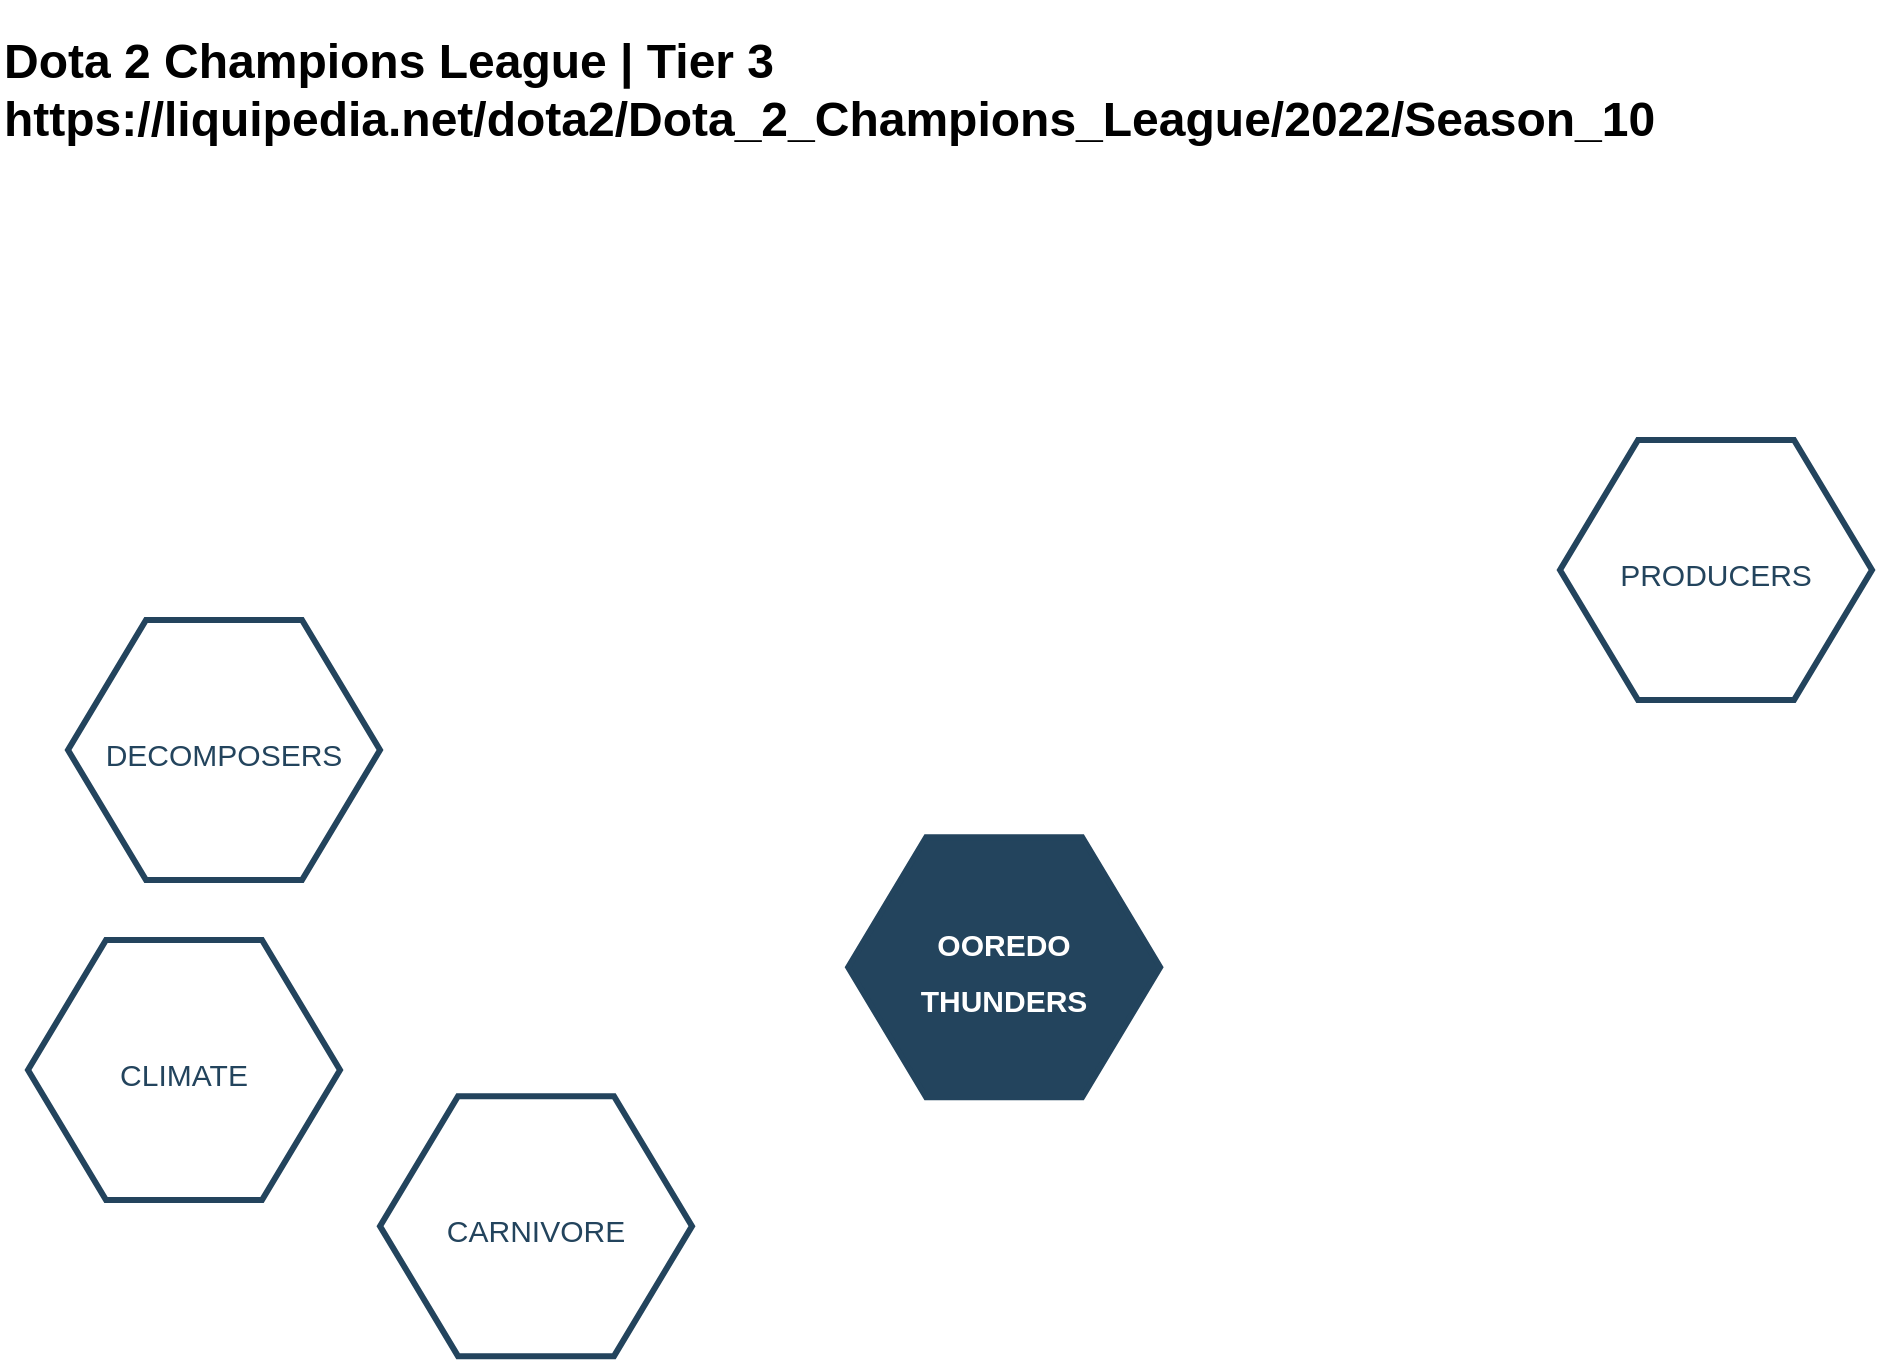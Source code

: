<mxfile version="20.5.3" type="github">
  <diagram id="07fea595-8f29-1299-0266-81d95cde20df" name="Page-1">
    <mxGraphModel dx="2218" dy="-416" grid="1" gridSize="10" guides="1" tooltips="1" connect="1" arrows="1" fold="1" page="1" pageScale="1" pageWidth="1169" pageHeight="827" background="none" math="0" shadow="0">
      <root>
        <mxCell id="0" />
        <mxCell id="1" parent="0" />
        <mxCell id="644" value="&lt;font color=&quot;#ffffff&quot;&gt;&lt;span style=&quot;font-size: 15px;&quot;&gt;&lt;b&gt;OOREDO&lt;br&gt;THUNDERS&lt;/b&gt;&lt;/span&gt;&lt;/font&gt;" style="shape=hexagon;perimeter=hexagonPerimeter2;whiteSpace=wrap;html=1;shadow=0;labelBackgroundColor=none;strokeColor=#23445D;fillColor=#23445D;gradientColor=none;fontFamily=Helvetica;fontSize=23;fontColor=#23445d;align=center;strokeWidth=3;" parent="1" vertex="1">
          <mxGeometry x="434.08" y="2918.6" width="156" height="130" as="geometry" />
        </mxCell>
        <mxCell id="645" value="" style="triangle;whiteSpace=wrap;html=1;shadow=0;labelBackgroundColor=none;strokeColor=none;fillColor=#FFFFFF;fontFamily=Helvetica;fontSize=17;fontColor=#23445d;align=center;rotation=90;gradientColor=none;flipV=1;flipH=1;opacity=20;" parent="1" vertex="1">
          <mxGeometry x="315" y="2936.467" width="72" height="152" as="geometry" />
        </mxCell>
        <mxCell id="646" value="&lt;font style=&quot;font-size: 15px;&quot;&gt;CLIMATE&lt;/font&gt;" style="shape=hexagon;perimeter=hexagonPerimeter2;whiteSpace=wrap;html=1;shadow=0;labelBackgroundColor=none;strokeColor=#23445D;fillColor=#ffffff;gradientColor=none;fontFamily=Helvetica;fontSize=23;fontColor=#23445D;align=center;strokeWidth=3;" parent="1" vertex="1">
          <mxGeometry x="23.999" y="2969.997" width="156" height="130" as="geometry" />
        </mxCell>
        <mxCell id="647" value="&lt;font style=&quot;font-size: 15px;&quot;&gt;PRODUCERS&lt;/font&gt;" style="shape=hexagon;perimeter=hexagonPerimeter2;whiteSpace=wrap;html=1;shadow=0;labelBackgroundColor=none;strokeColor=#23445D;fillColor=#FFFFFF;gradientColor=none;fontFamily=Helvetica;fontSize=23;fontColor=#23445d;align=center;strokeWidth=3;" parent="1" vertex="1">
          <mxGeometry x="790" y="2720" width="156" height="130" as="geometry" />
        </mxCell>
        <mxCell id="650" value="&lt;font style=&quot;font-size: 15px;&quot;&gt;CARNIVORE&lt;/font&gt;" style="shape=hexagon;perimeter=hexagonPerimeter2;whiteSpace=wrap;html=1;shadow=0;labelBackgroundColor=none;strokeColor=#23445D;fillColor=#FFFFFF;gradientColor=none;fontFamily=Helvetica;fontSize=23;fontColor=#23445d;align=center;strokeWidth=3;" parent="1" vertex="1">
          <mxGeometry x="200" y="3048.065" width="156" height="130" as="geometry" />
        </mxCell>
        <mxCell id="651" value="&lt;font style=&quot;font-size: 15px;&quot;&gt;DECOMPOSERS&lt;/font&gt;" style="shape=hexagon;perimeter=hexagonPerimeter2;whiteSpace=wrap;html=1;shadow=0;labelBackgroundColor=none;strokeColor=#23445D;fillColor=#ffffff;gradientColor=none;fontFamily=Helvetica;fontSize=23;fontColor=#23445D;align=center;strokeWidth=3;" parent="1" vertex="1">
          <mxGeometry x="44.0" y="2810.0" width="156" height="130" as="geometry" />
        </mxCell>
        <mxCell id="aYw7Kfy-vIQ2TGN3p8bX-657" value="Dota 2 Champions League | Tier 3 &lt;br&gt;https://liquipedia.net/dota2/Dota_2_Champions_League/2022/Season_10&amp;nbsp;" style="text;strokeColor=none;fillColor=none;html=1;fontSize=24;fontStyle=1;verticalAlign=middle;align=left;" vertex="1" parent="1">
          <mxGeometry x="10" y="2500" width="860" height="90" as="geometry" />
        </mxCell>
      </root>
    </mxGraphModel>
  </diagram>
</mxfile>
